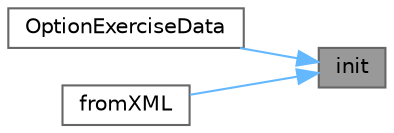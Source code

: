 digraph "init"
{
 // INTERACTIVE_SVG=YES
 // LATEX_PDF_SIZE
  bgcolor="transparent";
  edge [fontname=Helvetica,fontsize=10,labelfontname=Helvetica,labelfontsize=10];
  node [fontname=Helvetica,fontsize=10,shape=box,height=0.2,width=0.4];
  rankdir="RL";
  Node1 [label="init",height=0.2,width=0.4,color="gray40", fillcolor="grey60", style="filled", fontcolor="black",tooltip="Initialisation."];
  Node1 -> Node2 [dir="back",color="steelblue1",style="solid"];
  Node2 [label="OptionExerciseData",height=0.2,width=0.4,color="grey40", fillcolor="white", style="filled",URL="$classore_1_1data_1_1_option_exercise_data.html#a3528fcae31b6109f973dd2eaa89f34d3",tooltip="Constructor taking an exercise date and exercise price."];
  Node1 -> Node3 [dir="back",color="steelblue1",style="solid"];
  Node3 [label="fromXML",height=0.2,width=0.4,color="grey40", fillcolor="white", style="filled",URL="$classore_1_1data_1_1_option_exercise_data.html#a7741ae0fc924943de5bfe02928262eb7",tooltip=" "];
}
